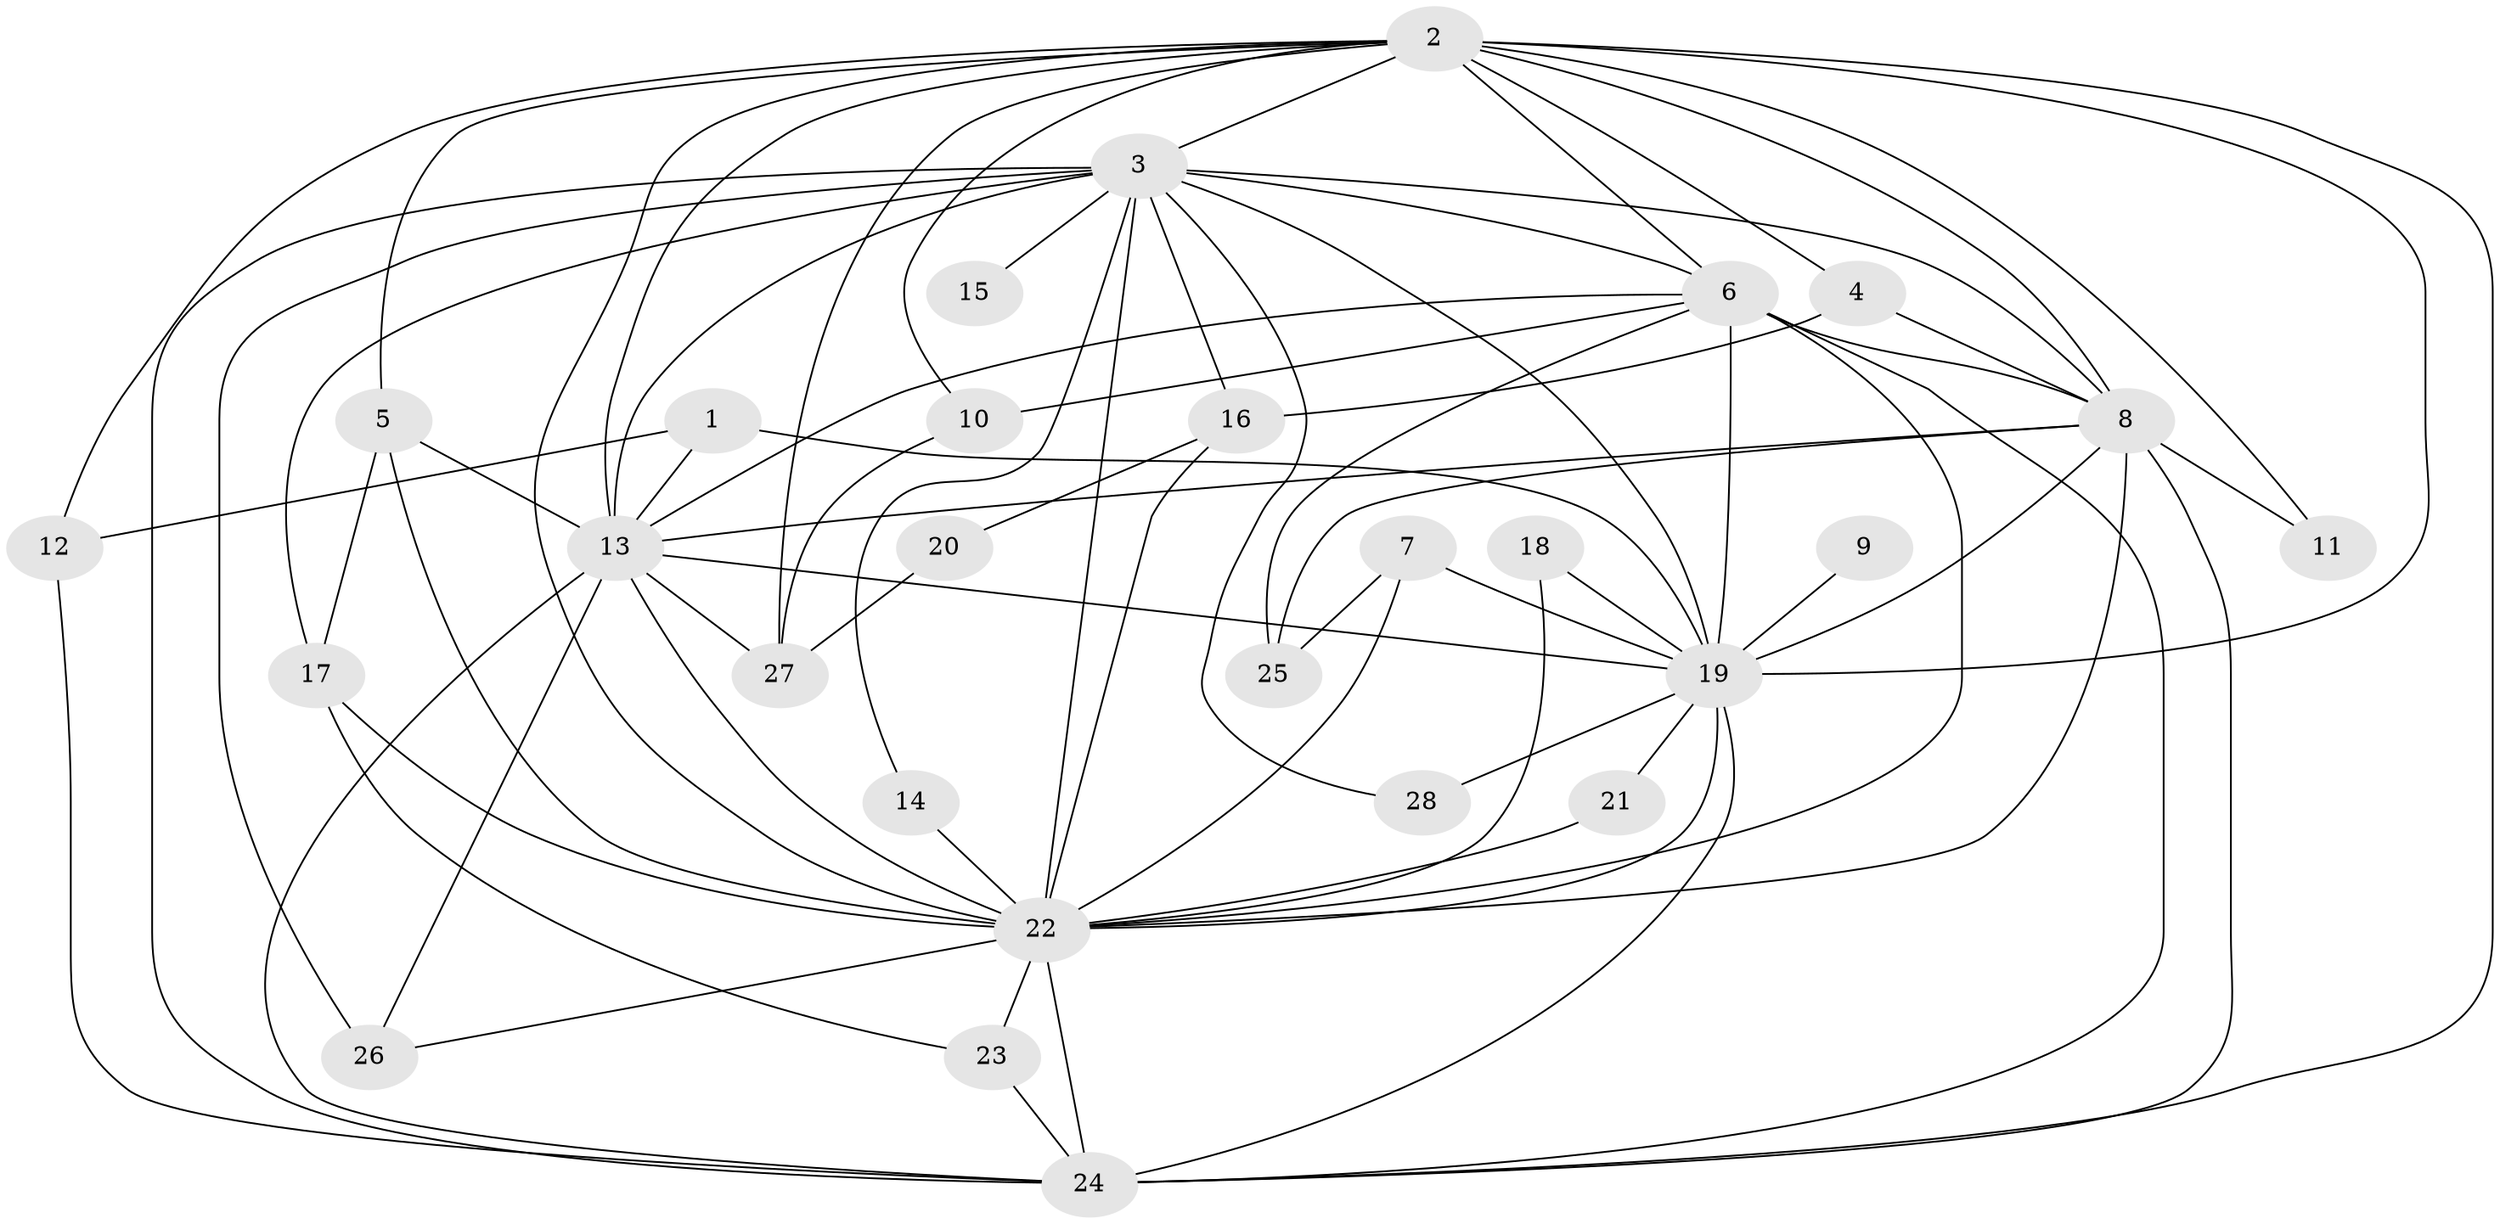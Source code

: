 // original degree distribution, {15: 0.03571428571428571, 13: 0.017857142857142856, 16: 0.03571428571428571, 21: 0.017857142857142856, 17: 0.017857142857142856, 20: 0.017857142857142856, 14: 0.03571428571428571, 4: 0.14285714285714285, 2: 0.5892857142857143, 3: 0.08928571428571429}
// Generated by graph-tools (version 1.1) at 2025/01/03/09/25 03:01:17]
// undirected, 28 vertices, 74 edges
graph export_dot {
graph [start="1"]
  node [color=gray90,style=filled];
  1;
  2;
  3;
  4;
  5;
  6;
  7;
  8;
  9;
  10;
  11;
  12;
  13;
  14;
  15;
  16;
  17;
  18;
  19;
  20;
  21;
  22;
  23;
  24;
  25;
  26;
  27;
  28;
  1 -- 12 [weight=1.0];
  1 -- 13 [weight=1.0];
  1 -- 19 [weight=1.0];
  2 -- 3 [weight=2.0];
  2 -- 4 [weight=1.0];
  2 -- 5 [weight=1.0];
  2 -- 6 [weight=3.0];
  2 -- 8 [weight=1.0];
  2 -- 10 [weight=1.0];
  2 -- 11 [weight=1.0];
  2 -- 12 [weight=1.0];
  2 -- 13 [weight=2.0];
  2 -- 19 [weight=3.0];
  2 -- 22 [weight=2.0];
  2 -- 24 [weight=1.0];
  2 -- 27 [weight=1.0];
  3 -- 6 [weight=2.0];
  3 -- 8 [weight=2.0];
  3 -- 13 [weight=3.0];
  3 -- 14 [weight=1.0];
  3 -- 15 [weight=2.0];
  3 -- 16 [weight=1.0];
  3 -- 17 [weight=1.0];
  3 -- 19 [weight=4.0];
  3 -- 22 [weight=3.0];
  3 -- 24 [weight=3.0];
  3 -- 26 [weight=2.0];
  3 -- 28 [weight=1.0];
  4 -- 8 [weight=1.0];
  4 -- 16 [weight=1.0];
  5 -- 13 [weight=1.0];
  5 -- 17 [weight=1.0];
  5 -- 22 [weight=1.0];
  6 -- 8 [weight=1.0];
  6 -- 10 [weight=2.0];
  6 -- 13 [weight=2.0];
  6 -- 19 [weight=2.0];
  6 -- 22 [weight=1.0];
  6 -- 24 [weight=2.0];
  6 -- 25 [weight=1.0];
  7 -- 19 [weight=2.0];
  7 -- 22 [weight=1.0];
  7 -- 25 [weight=1.0];
  8 -- 11 [weight=2.0];
  8 -- 13 [weight=1.0];
  8 -- 19 [weight=3.0];
  8 -- 22 [weight=1.0];
  8 -- 24 [weight=1.0];
  8 -- 25 [weight=1.0];
  9 -- 19 [weight=2.0];
  10 -- 27 [weight=1.0];
  12 -- 24 [weight=1.0];
  13 -- 19 [weight=3.0];
  13 -- 22 [weight=1.0];
  13 -- 24 [weight=1.0];
  13 -- 26 [weight=1.0];
  13 -- 27 [weight=1.0];
  14 -- 22 [weight=1.0];
  16 -- 20 [weight=1.0];
  16 -- 22 [weight=1.0];
  17 -- 22 [weight=1.0];
  17 -- 23 [weight=1.0];
  18 -- 19 [weight=1.0];
  18 -- 22 [weight=1.0];
  19 -- 21 [weight=1.0];
  19 -- 22 [weight=2.0];
  19 -- 24 [weight=2.0];
  19 -- 28 [weight=1.0];
  20 -- 27 [weight=1.0];
  21 -- 22 [weight=1.0];
  22 -- 23 [weight=1.0];
  22 -- 24 [weight=1.0];
  22 -- 26 [weight=1.0];
  23 -- 24 [weight=1.0];
}
